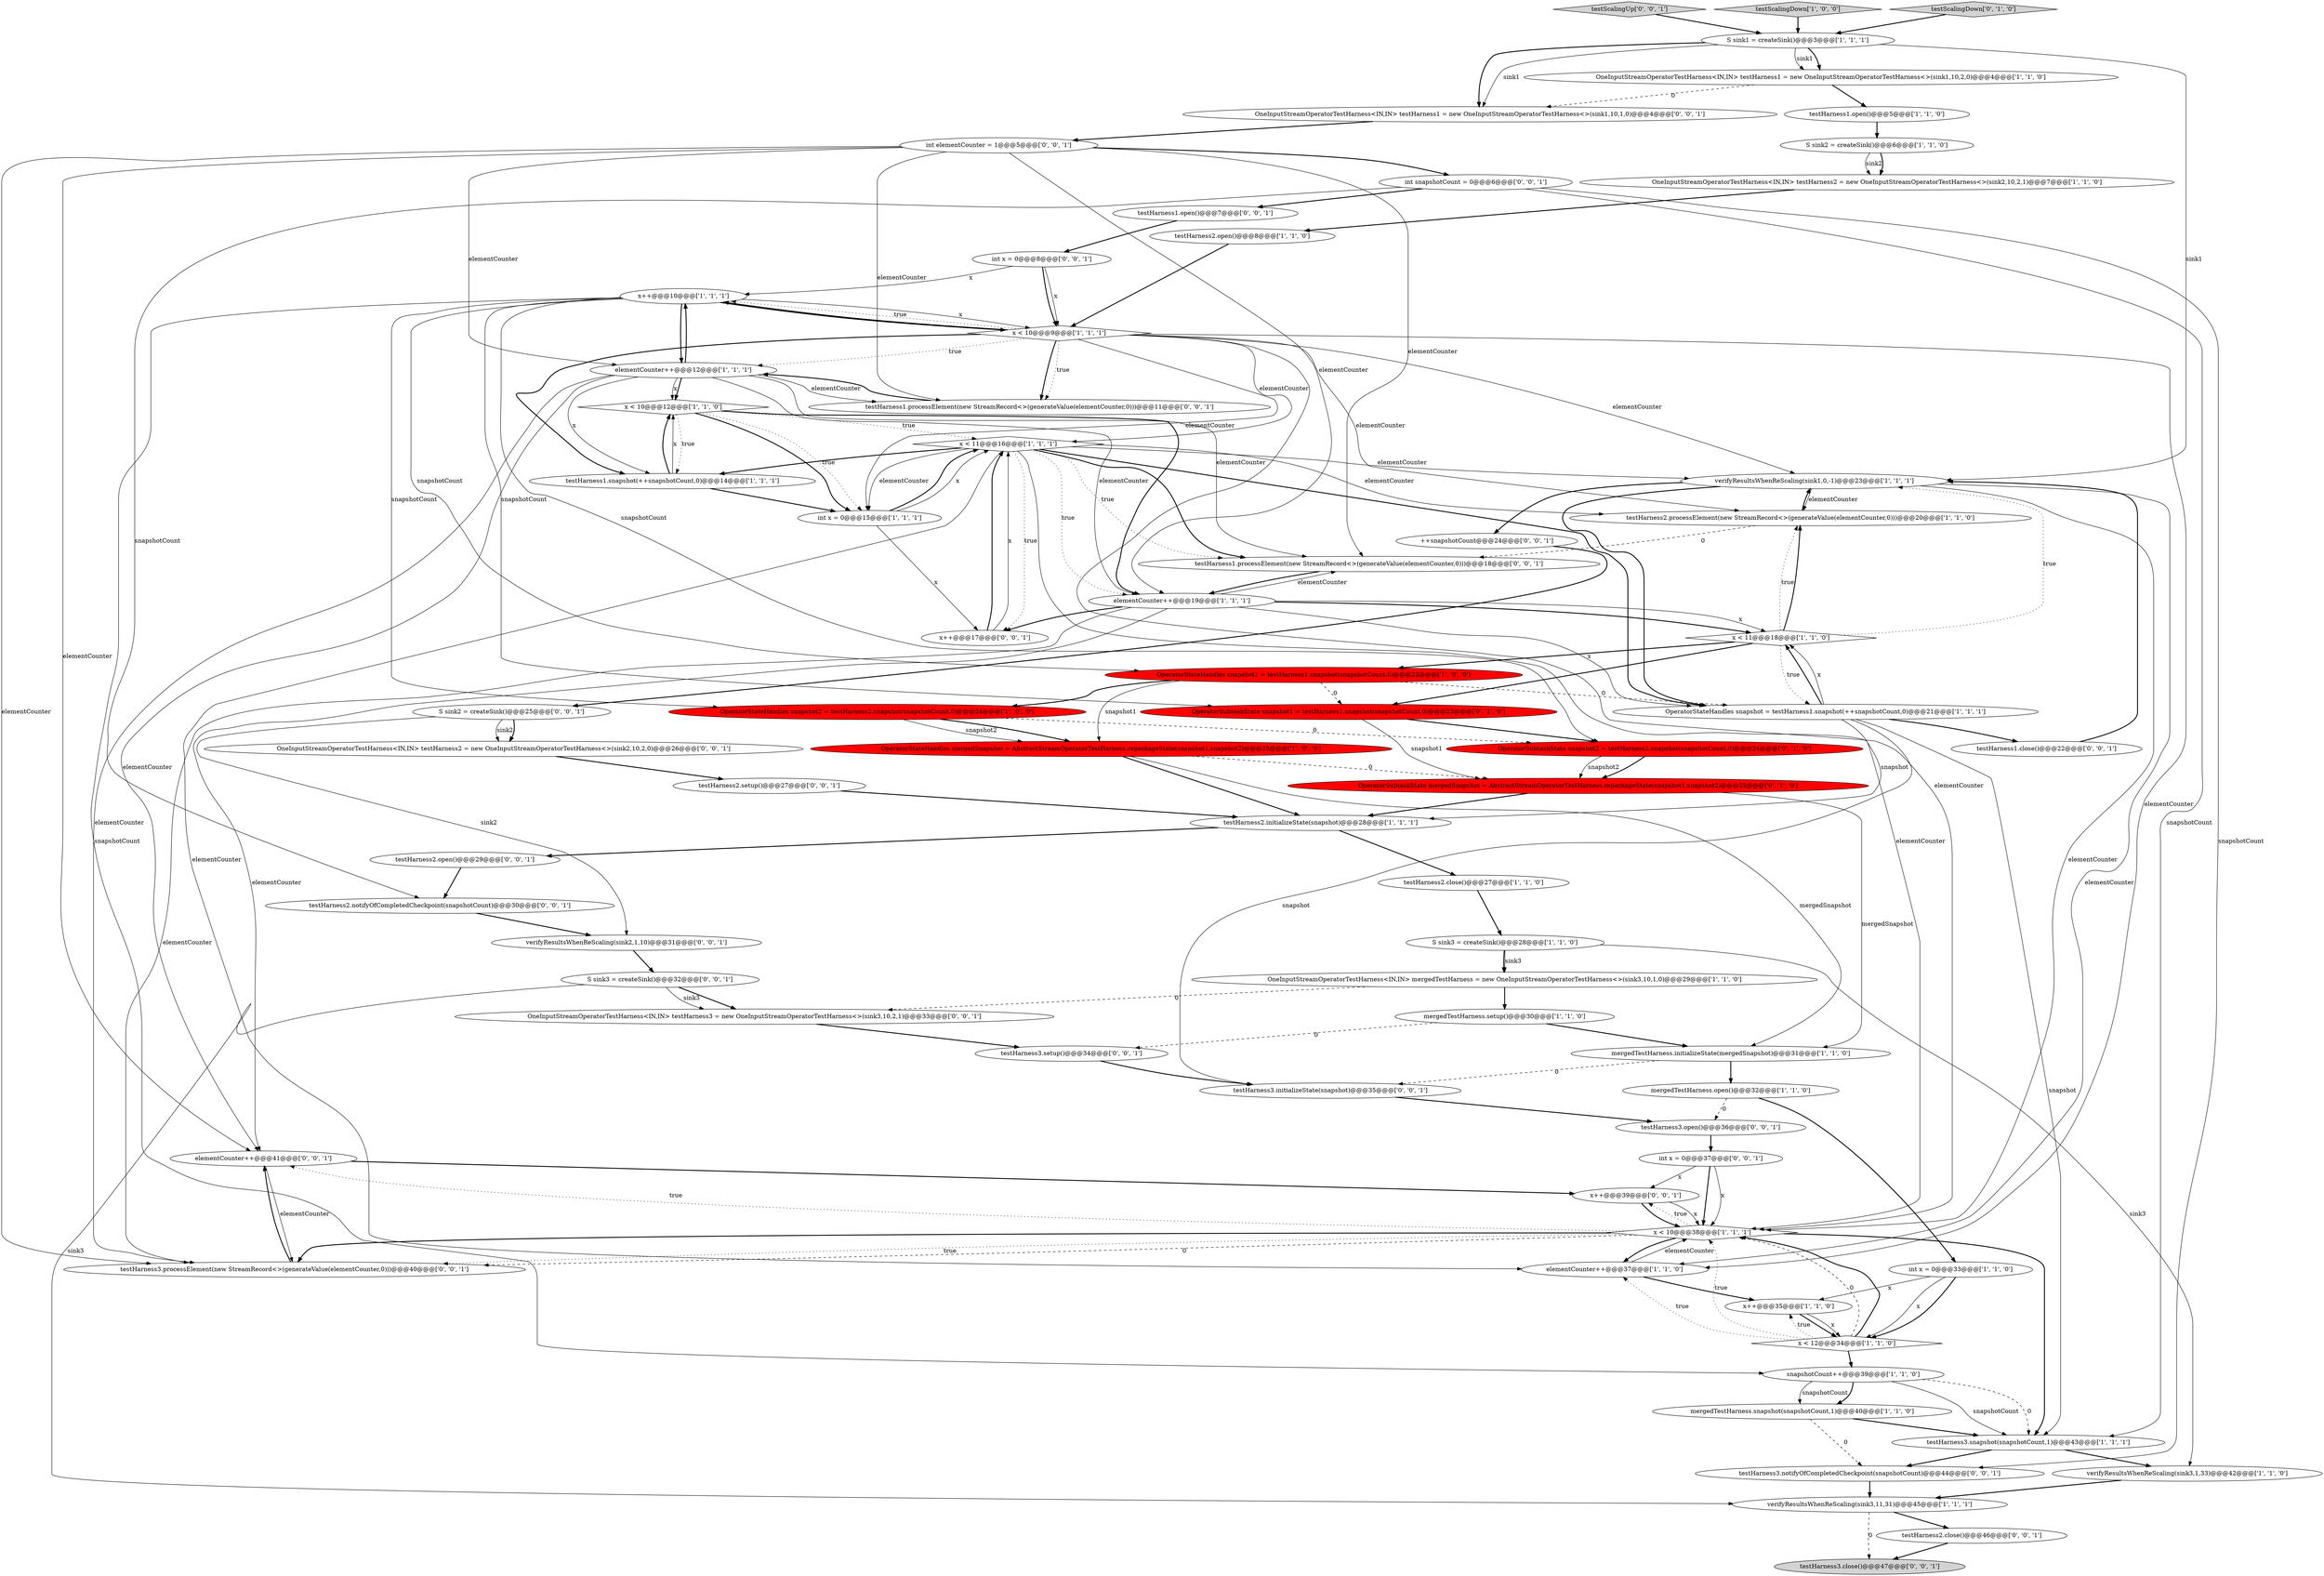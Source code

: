digraph {
70 [style = filled, label = "OneInputStreamOperatorTestHarness<IN,IN> testHarness1 = new OneInputStreamOperatorTestHarness<>(sink1,10,1,0)@@@4@@@['0', '0', '1']", fillcolor = white, shape = ellipse image = "AAA0AAABBB3BBB"];
5 [style = filled, label = "S sink3 = createSink()@@@28@@@['1', '1', '0']", fillcolor = white, shape = ellipse image = "AAA0AAABBB1BBB"];
46 [style = filled, label = "int snapshotCount = 0@@@6@@@['0', '0', '1']", fillcolor = white, shape = ellipse image = "AAA0AAABBB3BBB"];
7 [style = filled, label = "elementCounter++@@@12@@@['1', '1', '1']", fillcolor = white, shape = ellipse image = "AAA0AAABBB1BBB"];
24 [style = filled, label = "testHarness2.close()@@@27@@@['1', '1', '0']", fillcolor = white, shape = ellipse image = "AAA0AAABBB1BBB"];
21 [style = filled, label = "S sink2 = createSink()@@@6@@@['1', '1', '0']", fillcolor = white, shape = ellipse image = "AAA0AAABBB1BBB"];
38 [style = filled, label = "testHarness3.snapshot(snapshotCount,1)@@@43@@@['1', '1', '1']", fillcolor = white, shape = ellipse image = "AAA0AAABBB1BBB"];
37 [style = filled, label = "testHarness2.initializeState(snapshot)@@@28@@@['1', '1', '1']", fillcolor = white, shape = ellipse image = "AAA0AAABBB1BBB"];
39 [style = filled, label = "OperatorSubtaskState snapshot1 = testHarness1.snapshot(snapshotCount,0)@@@23@@@['0', '1', '0']", fillcolor = red, shape = ellipse image = "AAA1AAABBB2BBB"];
52 [style = filled, label = "S sink3 = createSink()@@@32@@@['0', '0', '1']", fillcolor = white, shape = ellipse image = "AAA0AAABBB3BBB"];
64 [style = filled, label = "testScalingUp['0', '0', '1']", fillcolor = lightgray, shape = diamond image = "AAA0AAABBB3BBB"];
17 [style = filled, label = "x < 11@@@16@@@['1', '1', '1']", fillcolor = white, shape = diamond image = "AAA0AAABBB1BBB"];
57 [style = filled, label = "testHarness1.processElement(new StreamRecord<>(generateValue(elementCounter,0)))@@@11@@@['0', '0', '1']", fillcolor = white, shape = ellipse image = "AAA0AAABBB3BBB"];
32 [style = filled, label = "S sink1 = createSink()@@@3@@@['1', '1', '1']", fillcolor = white, shape = ellipse image = "AAA0AAABBB1BBB"];
47 [style = filled, label = "testHarness3.notifyOfCompletedCheckpoint(snapshotCount)@@@44@@@['0', '0', '1']", fillcolor = white, shape = ellipse image = "AAA0AAABBB3BBB"];
51 [style = filled, label = "testHarness1.close()@@@22@@@['0', '0', '1']", fillcolor = white, shape = ellipse image = "AAA0AAABBB3BBB"];
27 [style = filled, label = "int x = 0@@@15@@@['1', '1', '1']", fillcolor = white, shape = ellipse image = "AAA0AAABBB1BBB"];
55 [style = filled, label = "testHarness1.open()@@@7@@@['0', '0', '1']", fillcolor = white, shape = ellipse image = "AAA0AAABBB3BBB"];
35 [style = filled, label = "x < 10@@@38@@@['1', '1', '1']", fillcolor = white, shape = diamond image = "AAA0AAABBB1BBB"];
12 [style = filled, label = "verifyResultsWhenReScaling(sink3,1,33)@@@42@@@['1', '1', '0']", fillcolor = white, shape = ellipse image = "AAA0AAABBB1BBB"];
0 [style = filled, label = "OneInputStreamOperatorTestHarness<IN,IN> testHarness1 = new OneInputStreamOperatorTestHarness<>(sink1,10,2,0)@@@4@@@['1', '1', '0']", fillcolor = white, shape = ellipse image = "AAA0AAABBB1BBB"];
65 [style = filled, label = "OneInputStreamOperatorTestHarness<IN,IN> testHarness2 = new OneInputStreamOperatorTestHarness<>(sink2,10,2,0)@@@26@@@['0', '0', '1']", fillcolor = white, shape = ellipse image = "AAA0AAABBB3BBB"];
43 [style = filled, label = "elementCounter++@@@41@@@['0', '0', '1']", fillcolor = white, shape = ellipse image = "AAA0AAABBB3BBB"];
1 [style = filled, label = "verifyResultsWhenReScaling(sink3,11,31)@@@45@@@['1', '1', '1']", fillcolor = white, shape = ellipse image = "AAA0AAABBB1BBB"];
25 [style = filled, label = "testScalingDown['1', '0', '0']", fillcolor = lightgray, shape = diamond image = "AAA0AAABBB1BBB"];
9 [style = filled, label = "x < 10@@@12@@@['1', '1', '0']", fillcolor = white, shape = diamond image = "AAA0AAABBB1BBB"];
30 [style = filled, label = "elementCounter++@@@37@@@['1', '1', '0']", fillcolor = white, shape = ellipse image = "AAA0AAABBB1BBB"];
56 [style = filled, label = "testHarness3.initializeState(snapshot)@@@35@@@['0', '0', '1']", fillcolor = white, shape = ellipse image = "AAA0AAABBB3BBB"];
63 [style = filled, label = "int x = 0@@@37@@@['0', '0', '1']", fillcolor = white, shape = ellipse image = "AAA0AAABBB3BBB"];
66 [style = filled, label = "testHarness3.open()@@@36@@@['0', '0', '1']", fillcolor = white, shape = ellipse image = "AAA0AAABBB3BBB"];
14 [style = filled, label = "x++@@@10@@@['1', '1', '1']", fillcolor = white, shape = ellipse image = "AAA0AAABBB1BBB"];
49 [style = filled, label = "testHarness2.notifyOfCompletedCheckpoint(snapshotCount)@@@30@@@['0', '0', '1']", fillcolor = white, shape = ellipse image = "AAA0AAABBB3BBB"];
45 [style = filled, label = "OneInputStreamOperatorTestHarness<IN,IN> testHarness3 = new OneInputStreamOperatorTestHarness<>(sink3,10,2,1)@@@33@@@['0', '0', '1']", fillcolor = white, shape = ellipse image = "AAA0AAABBB3BBB"];
53 [style = filled, label = "testHarness2.open()@@@29@@@['0', '0', '1']", fillcolor = white, shape = ellipse image = "AAA0AAABBB3BBB"];
28 [style = filled, label = "testHarness1.snapshot(++snapshotCount,0)@@@14@@@['1', '1', '1']", fillcolor = white, shape = ellipse image = "AAA0AAABBB1BBB"];
59 [style = filled, label = "int x = 0@@@8@@@['0', '0', '1']", fillcolor = white, shape = ellipse image = "AAA0AAABBB3BBB"];
11 [style = filled, label = "snapshotCount++@@@39@@@['1', '1', '0']", fillcolor = white, shape = ellipse image = "AAA0AAABBB1BBB"];
6 [style = filled, label = "mergedTestHarness.snapshot(snapshotCount,1)@@@40@@@['1', '1', '0']", fillcolor = white, shape = ellipse image = "AAA0AAABBB1BBB"];
33 [style = filled, label = "OperatorStateHandles mergedSnapshot = AbstractStreamOperatorTestHarness.repackageState(snapshot1,snapshot2)@@@25@@@['1', '0', '0']", fillcolor = red, shape = ellipse image = "AAA1AAABBB1BBB"];
3 [style = filled, label = "OneInputStreamOperatorTestHarness<IN,IN> testHarness2 = new OneInputStreamOperatorTestHarness<>(sink2,10,2,1)@@@7@@@['1', '1', '0']", fillcolor = white, shape = ellipse image = "AAA0AAABBB1BBB"];
36 [style = filled, label = "x < 12@@@34@@@['1', '1', '0']", fillcolor = white, shape = diamond image = "AAA0AAABBB1BBB"];
15 [style = filled, label = "verifyResultsWhenReScaling(sink1,0,-1)@@@23@@@['1', '1', '1']", fillcolor = white, shape = ellipse image = "AAA0AAABBB1BBB"];
22 [style = filled, label = "int x = 0@@@33@@@['1', '1', '0']", fillcolor = white, shape = ellipse image = "AAA0AAABBB1BBB"];
23 [style = filled, label = "OperatorStateHandles snapshot2 = testHarness2.snapshot(snapshotCount,0)@@@24@@@['1', '0', '0']", fillcolor = red, shape = ellipse image = "AAA1AAABBB1BBB"];
26 [style = filled, label = "x < 10@@@9@@@['1', '1', '1']", fillcolor = white, shape = diamond image = "AAA0AAABBB1BBB"];
62 [style = filled, label = "verifyResultsWhenReScaling(sink2,1,10)@@@31@@@['0', '0', '1']", fillcolor = white, shape = ellipse image = "AAA0AAABBB3BBB"];
34 [style = filled, label = "x++@@@35@@@['1', '1', '0']", fillcolor = white, shape = ellipse image = "AAA0AAABBB1BBB"];
10 [style = filled, label = "mergedTestHarness.initializeState(mergedSnapshot)@@@31@@@['1', '1', '0']", fillcolor = white, shape = ellipse image = "AAA0AAABBB1BBB"];
4 [style = filled, label = "testHarness1.open()@@@5@@@['1', '1', '0']", fillcolor = white, shape = ellipse image = "AAA0AAABBB1BBB"];
67 [style = filled, label = "testHarness3.processElement(new StreamRecord<>(generateValue(elementCounter,0)))@@@40@@@['0', '0', '1']", fillcolor = white, shape = ellipse image = "AAA0AAABBB3BBB"];
16 [style = filled, label = "testHarness2.open()@@@8@@@['1', '1', '0']", fillcolor = white, shape = ellipse image = "AAA0AAABBB1BBB"];
61 [style = filled, label = "testHarness1.processElement(new StreamRecord<>(generateValue(elementCounter,0)))@@@18@@@['0', '0', '1']", fillcolor = white, shape = ellipse image = "AAA0AAABBB3BBB"];
68 [style = filled, label = "x++@@@39@@@['0', '0', '1']", fillcolor = white, shape = ellipse image = "AAA0AAABBB3BBB"];
8 [style = filled, label = "OneInputStreamOperatorTestHarness<IN,IN> mergedTestHarness = new OneInputStreamOperatorTestHarness<>(sink3,10,1,0)@@@29@@@['1', '1', '0']", fillcolor = white, shape = ellipse image = "AAA0AAABBB1BBB"];
54 [style = filled, label = "x++@@@17@@@['0', '0', '1']", fillcolor = white, shape = ellipse image = "AAA0AAABBB3BBB"];
40 [style = filled, label = "testScalingDown['0', '1', '0']", fillcolor = lightgray, shape = diamond image = "AAA0AAABBB2BBB"];
44 [style = filled, label = "++snapshotCount@@@24@@@['0', '0', '1']", fillcolor = white, shape = ellipse image = "AAA0AAABBB3BBB"];
2 [style = filled, label = "testHarness2.processElement(new StreamRecord<>(generateValue(elementCounter,0)))@@@20@@@['1', '1', '0']", fillcolor = white, shape = ellipse image = "AAA0AAABBB1BBB"];
48 [style = filled, label = "S sink2 = createSink()@@@25@@@['0', '0', '1']", fillcolor = white, shape = ellipse image = "AAA0AAABBB3BBB"];
29 [style = filled, label = "OperatorStateHandles snapshot1 = testHarness1.snapshot(snapshotCount,0)@@@23@@@['1', '0', '0']", fillcolor = red, shape = ellipse image = "AAA1AAABBB1BBB"];
31 [style = filled, label = "mergedTestHarness.setup()@@@30@@@['1', '1', '0']", fillcolor = white, shape = ellipse image = "AAA0AAABBB1BBB"];
41 [style = filled, label = "OperatorSubtaskState mergedSnapshot = AbstractStreamOperatorTestHarness.repackageState(snapshot1,snapshot2)@@@25@@@['0', '1', '0']", fillcolor = red, shape = ellipse image = "AAA1AAABBB2BBB"];
69 [style = filled, label = "testHarness3.close()@@@47@@@['0', '0', '1']", fillcolor = lightgray, shape = ellipse image = "AAA0AAABBB3BBB"];
60 [style = filled, label = "testHarness2.setup()@@@27@@@['0', '0', '1']", fillcolor = white, shape = ellipse image = "AAA0AAABBB3BBB"];
71 [style = filled, label = "int elementCounter = 1@@@5@@@['0', '0', '1']", fillcolor = white, shape = ellipse image = "AAA0AAABBB3BBB"];
58 [style = filled, label = "testHarness2.close()@@@46@@@['0', '0', '1']", fillcolor = white, shape = ellipse image = "AAA0AAABBB3BBB"];
18 [style = filled, label = "elementCounter++@@@19@@@['1', '1', '1']", fillcolor = white, shape = ellipse image = "AAA0AAABBB1BBB"];
19 [style = filled, label = "OperatorStateHandles snapshot = testHarness1.snapshot(++snapshotCount,0)@@@21@@@['1', '1', '1']", fillcolor = white, shape = ellipse image = "AAA0AAABBB1BBB"];
50 [style = filled, label = "testHarness3.setup()@@@34@@@['0', '0', '1']", fillcolor = white, shape = ellipse image = "AAA0AAABBB3BBB"];
20 [style = filled, label = "mergedTestHarness.open()@@@32@@@['1', '1', '0']", fillcolor = white, shape = ellipse image = "AAA0AAABBB1BBB"];
42 [style = filled, label = "OperatorSubtaskState snapshot2 = testHarness2.snapshot(snapshotCount,0)@@@24@@@['0', '1', '0']", fillcolor = red, shape = ellipse image = "AAA1AAABBB2BBB"];
13 [style = filled, label = "x < 11@@@18@@@['1', '1', '0']", fillcolor = white, shape = diamond image = "AAA0AAABBB1BBB"];
17->54 [style = dotted, label="true"];
65->60 [style = bold, label=""];
42->41 [style = bold, label=""];
68->35 [style = bold, label=""];
35->68 [style = dotted, label="true"];
59->14 [style = solid, label="x"];
32->0 [style = bold, label=""];
15->2 [style = solid, label="elementCounter"];
34->36 [style = solid, label="x"];
48->62 [style = solid, label="sink2"];
38->12 [style = bold, label=""];
28->9 [style = bold, label=""];
50->56 [style = bold, label=""];
3->16 [style = bold, label=""];
29->19 [style = dashed, label="0"];
23->33 [style = solid, label="snapshot2"];
33->41 [style = dashed, label="0"];
36->11 [style = bold, label=""];
14->7 [style = bold, label=""];
52->1 [style = solid, label="sink3"];
22->34 [style = solid, label="x"];
7->14 [style = bold, label=""];
7->9 [style = bold, label=""];
71->18 [style = solid, label="elementCounter"];
37->53 [style = bold, label=""];
23->33 [style = bold, label=""];
70->71 [style = bold, label=""];
35->67 [style = bold, label=""];
33->10 [style = solid, label="mergedSnapshot"];
2->15 [style = bold, label=""];
68->35 [style = solid, label="x"];
27->17 [style = bold, label=""];
26->57 [style = bold, label=""];
18->67 [style = solid, label="elementCounter"];
11->6 [style = solid, label="snapshotCount"];
59->26 [style = solid, label="x"];
13->15 [style = dotted, label="true"];
27->54 [style = solid, label="x"];
35->38 [style = bold, label=""];
26->28 [style = bold, label=""];
14->42 [style = solid, label="snapshotCount"];
32->70 [style = bold, label=""];
21->3 [style = solid, label="sink2"];
18->19 [style = solid, label="x"];
59->26 [style = bold, label=""];
17->35 [style = solid, label="elementCounter"];
9->28 [style = dotted, label="true"];
21->3 [style = bold, label=""];
36->35 [style = dashed, label="0"];
6->47 [style = dashed, label="0"];
66->63 [style = bold, label=""];
29->33 [style = solid, label="snapshot1"];
7->57 [style = solid, label="elementCounter"];
22->36 [style = solid, label="x"];
55->59 [style = bold, label=""];
26->15 [style = solid, label="elementCounter"];
46->49 [style = solid, label="snapshotCount"];
14->23 [style = solid, label="snapshotCount"];
41->37 [style = bold, label=""];
16->26 [style = bold, label=""];
4->21 [style = bold, label=""];
26->14 [style = bold, label=""];
54->17 [style = bold, label=""];
52->45 [style = bold, label=""];
13->19 [style = dotted, label="true"];
30->34 [style = bold, label=""];
7->61 [style = solid, label="elementCounter"];
29->23 [style = bold, label=""];
71->43 [style = solid, label="elementCounter"];
49->62 [style = bold, label=""];
12->1 [style = bold, label=""];
24->5 [style = bold, label=""];
2->61 [style = dashed, label="0"];
14->39 [style = solid, label="snapshotCount"];
6->38 [style = bold, label=""];
71->46 [style = bold, label=""];
54->17 [style = solid, label="x"];
1->58 [style = bold, label=""];
19->13 [style = bold, label=""];
14->11 [style = solid, label="snapshotCount"];
7->67 [style = solid, label="elementCounter"];
17->27 [style = solid, label="elementCounter"];
26->14 [style = dotted, label="true"];
34->36 [style = bold, label=""];
5->8 [style = solid, label="sink3"];
57->7 [style = bold, label=""];
61->18 [style = bold, label=""];
38->47 [style = bold, label=""];
7->43 [style = solid, label="elementCounter"];
14->26 [style = solid, label="x"];
14->29 [style = solid, label="snapshotCount"];
10->56 [style = dashed, label="0"];
36->35 [style = bold, label=""];
39->42 [style = bold, label=""];
63->68 [style = solid, label="x"];
63->35 [style = solid, label="x"];
5->12 [style = solid, label="sink3"];
26->7 [style = dotted, label="true"];
47->1 [style = bold, label=""];
41->10 [style = solid, label="mergedSnapshot"];
60->37 [style = bold, label=""];
37->24 [style = bold, label=""];
19->13 [style = solid, label="x"];
32->70 [style = solid, label="sink1"];
71->67 [style = solid, label="elementCounter"];
8->31 [style = bold, label=""];
17->18 [style = dotted, label="true"];
35->67 [style = dotted, label="true"];
17->30 [style = solid, label="elementCounter"];
11->38 [style = solid, label="snapshotCount"];
7->28 [style = solid, label="x"];
17->61 [style = dotted, label="true"];
52->45 [style = solid, label="sink3"];
15->44 [style = bold, label=""];
13->39 [style = bold, label=""];
56->66 [style = bold, label=""];
15->30 [style = solid, label="elementCounter"];
15->19 [style = bold, label=""];
18->43 [style = solid, label="elementCounter"];
26->27 [style = solid, label="elementCounter"];
43->67 [style = solid, label="elementCounter"];
9->27 [style = bold, label=""];
13->2 [style = dotted, label="true"];
19->38 [style = solid, label="snapshot"];
26->57 [style = dotted, label="true"];
9->18 [style = bold, label=""];
31->10 [style = bold, label=""];
7->9 [style = solid, label="x"];
15->35 [style = solid, label="elementCounter"];
46->38 [style = solid, label="snapshotCount"];
32->15 [style = solid, label="sink1"];
40->32 [style = bold, label=""];
48->65 [style = solid, label="sink2"];
19->56 [style = solid, label="snapshot"];
19->51 [style = bold, label=""];
33->37 [style = bold, label=""];
35->43 [style = dotted, label="true"];
35->30 [style = bold, label=""];
64->32 [style = bold, label=""];
30->35 [style = solid, label="elementCounter"];
67->43 [style = bold, label=""];
36->30 [style = dotted, label="true"];
13->2 [style = bold, label=""];
46->55 [style = bold, label=""];
42->41 [style = solid, label="snapshot2"];
71->57 [style = solid, label="elementCounter"];
71->61 [style = solid, label="elementCounter"];
5->8 [style = bold, label=""];
10->20 [style = bold, label=""];
71->7 [style = solid, label="elementCounter"];
27->17 [style = solid, label="x"];
17->61 [style = bold, label=""];
1->69 [style = dashed, label="0"];
0->70 [style = dashed, label="0"];
32->0 [style = solid, label="sink1"];
62->52 [style = bold, label=""];
9->17 [style = dotted, label="true"];
11->6 [style = bold, label=""];
29->39 [style = dashed, label="0"];
31->50 [style = dashed, label="0"];
17->15 [style = solid, label="elementCounter"];
25->32 [style = bold, label=""];
18->61 [style = solid, label="elementCounter"];
43->68 [style = bold, label=""];
20->66 [style = dashed, label="0"];
35->67 [style = dashed, label="0"];
18->13 [style = solid, label="x"];
26->35 [style = solid, label="elementCounter"];
17->19 [style = bold, label=""];
58->69 [style = bold, label=""];
20->22 [style = bold, label=""];
46->47 [style = solid, label="snapshotCount"];
9->27 [style = dotted, label="true"];
14->26 [style = bold, label=""];
53->49 [style = bold, label=""];
11->38 [style = dashed, label="0"];
13->29 [style = bold, label=""];
17->28 [style = bold, label=""];
26->17 [style = solid, label="elementCounter"];
26->2 [style = solid, label="elementCounter"];
0->4 [style = bold, label=""];
19->37 [style = solid, label="snapshot"];
44->48 [style = bold, label=""];
45->50 [style = bold, label=""];
22->36 [style = bold, label=""];
39->41 [style = solid, label="snapshot1"];
17->2 [style = solid, label="elementCounter"];
18->13 [style = bold, label=""];
8->45 [style = dashed, label="0"];
28->9 [style = solid, label="x"];
7->18 [style = solid, label="elementCounter"];
26->30 [style = solid, label="elementCounter"];
28->27 [style = bold, label=""];
51->15 [style = bold, label=""];
18->54 [style = bold, label=""];
48->65 [style = bold, label=""];
36->35 [style = dotted, label="true"];
23->42 [style = dashed, label="0"];
36->34 [style = dotted, label="true"];
63->35 [style = bold, label=""];
}
